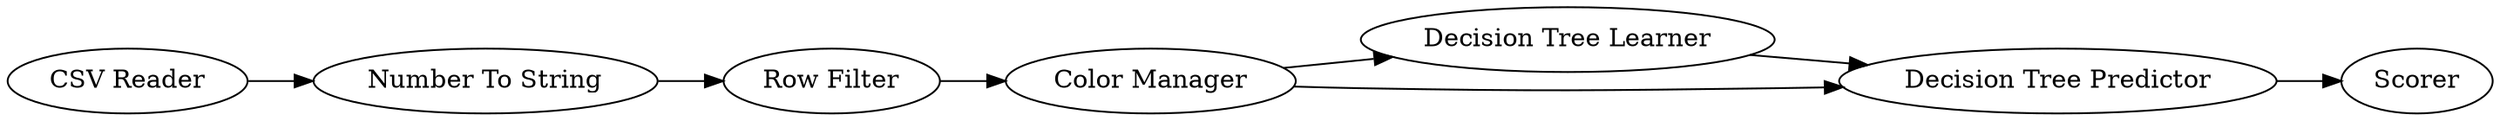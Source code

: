 digraph {
	1 [label="CSV Reader"]
	2 [label="Decision Tree Learner"]
	3 [label="Decision Tree Predictor"]
	4 [label="Number To String"]
	5 [label=Scorer]
	6 [label="Row Filter"]
	7 [label="Color Manager"]
	1 -> 4
	2 -> 3
	3 -> 5
	4 -> 6
	6 -> 7
	7 -> 2
	7 -> 3
	rankdir=LR
}
